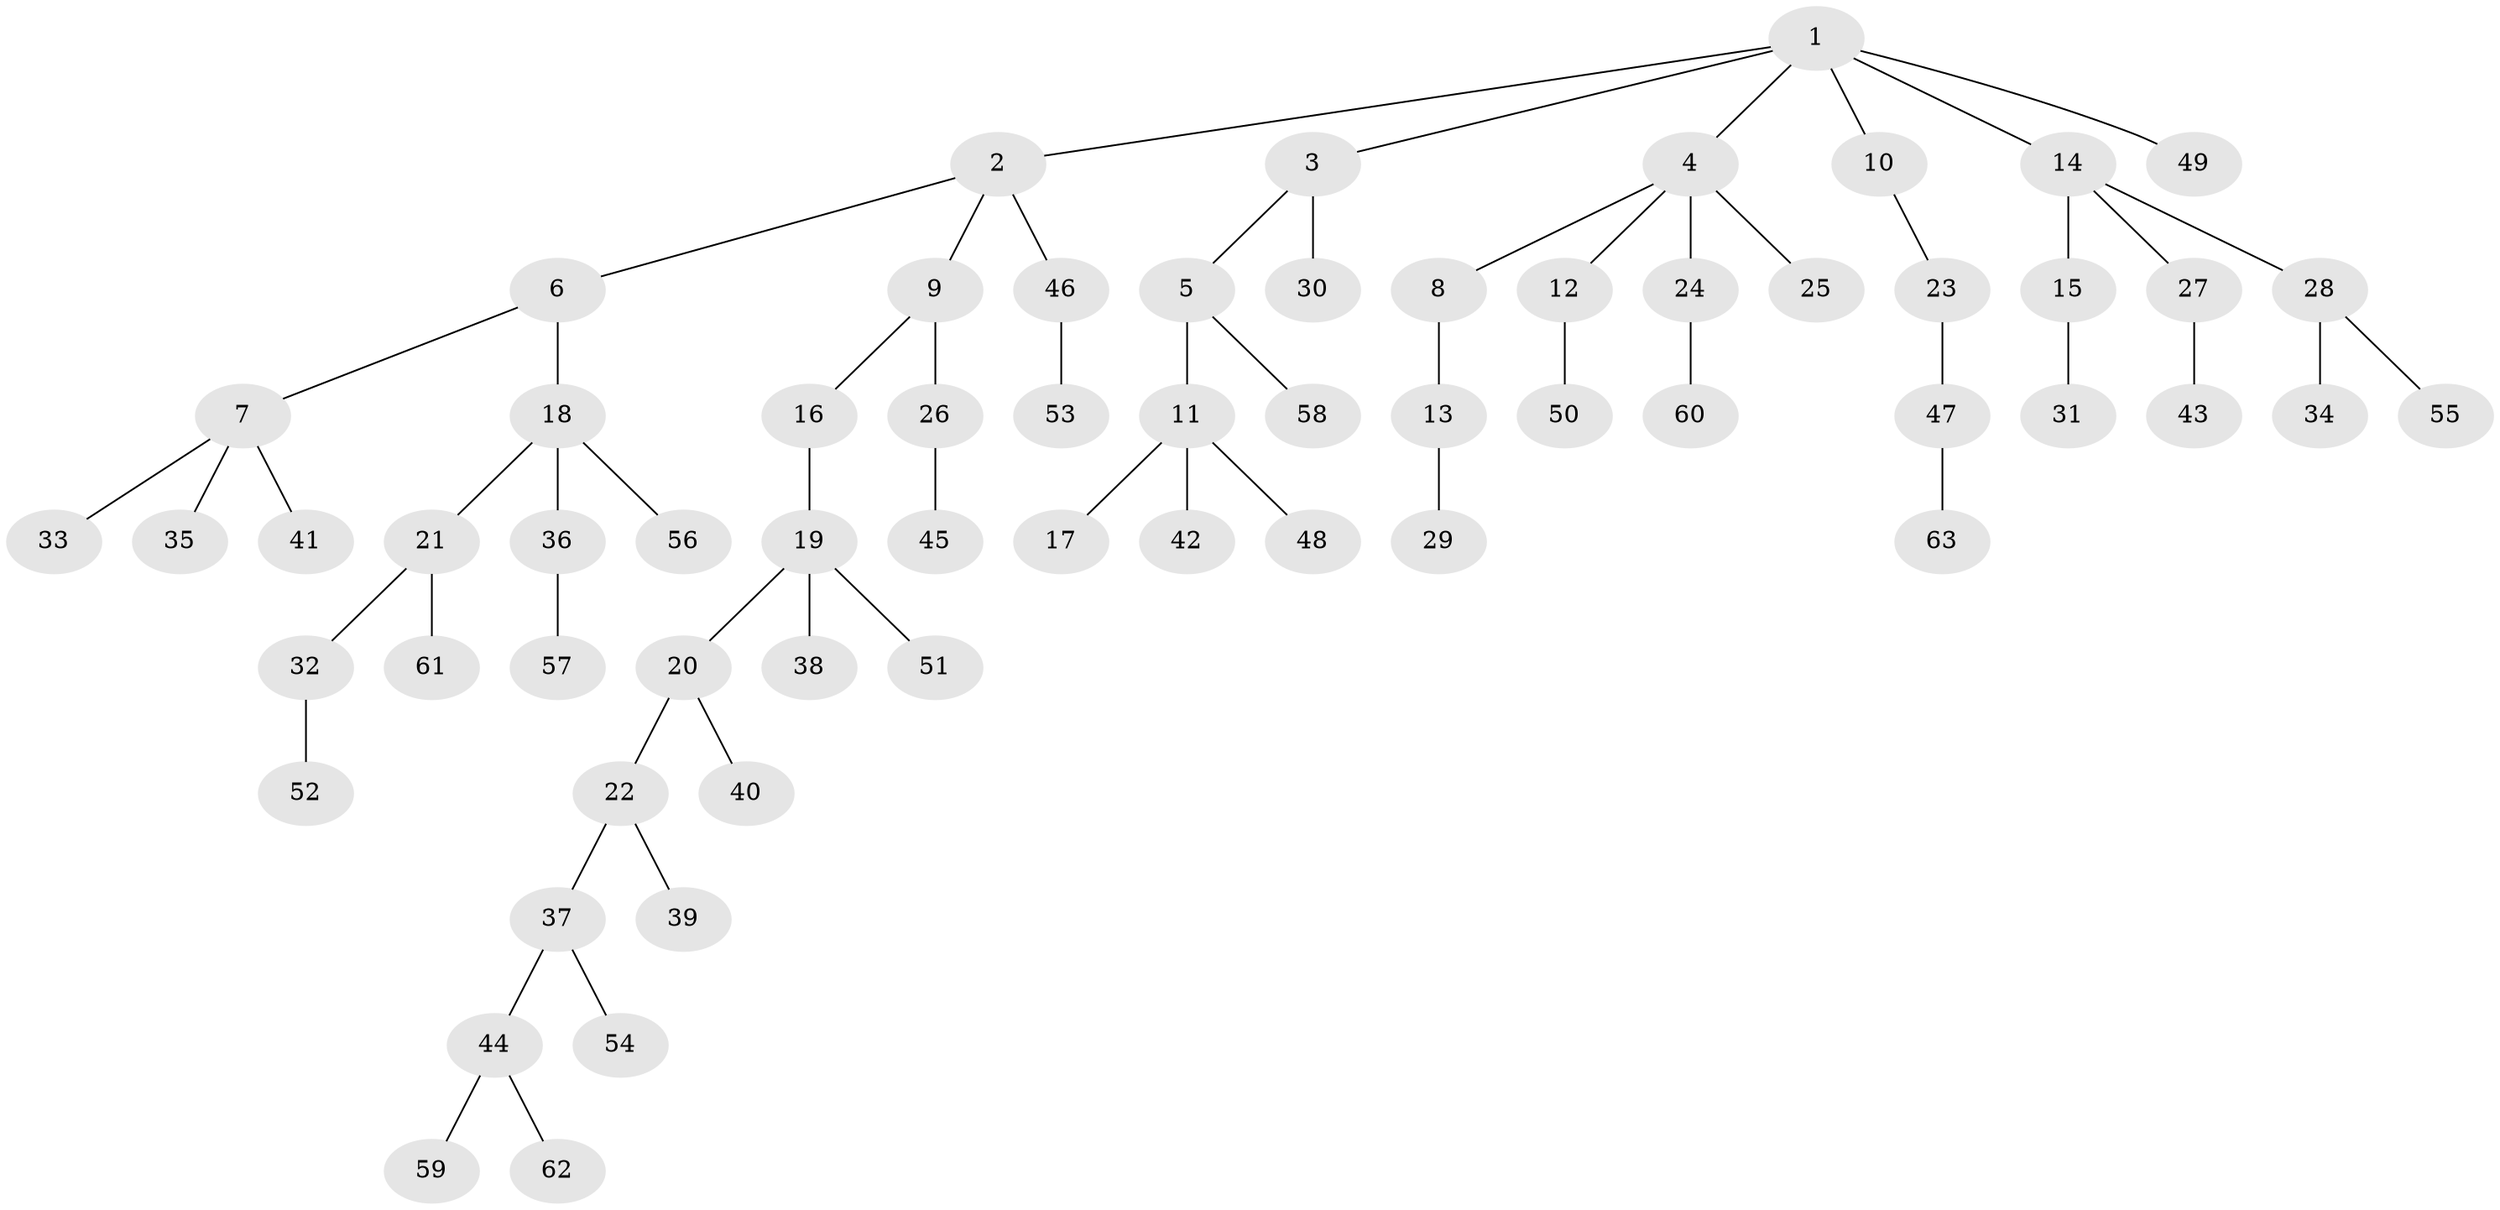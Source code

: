 // coarse degree distribution, {5: 0.0625, 3: 0.15625, 2: 0.28125, 1: 0.46875, 4: 0.03125}
// Generated by graph-tools (version 1.1) at 2025/37/03/04/25 23:37:30]
// undirected, 63 vertices, 62 edges
graph export_dot {
  node [color=gray90,style=filled];
  1;
  2;
  3;
  4;
  5;
  6;
  7;
  8;
  9;
  10;
  11;
  12;
  13;
  14;
  15;
  16;
  17;
  18;
  19;
  20;
  21;
  22;
  23;
  24;
  25;
  26;
  27;
  28;
  29;
  30;
  31;
  32;
  33;
  34;
  35;
  36;
  37;
  38;
  39;
  40;
  41;
  42;
  43;
  44;
  45;
  46;
  47;
  48;
  49;
  50;
  51;
  52;
  53;
  54;
  55;
  56;
  57;
  58;
  59;
  60;
  61;
  62;
  63;
  1 -- 2;
  1 -- 3;
  1 -- 4;
  1 -- 10;
  1 -- 14;
  1 -- 49;
  2 -- 6;
  2 -- 9;
  2 -- 46;
  3 -- 5;
  3 -- 30;
  4 -- 8;
  4 -- 12;
  4 -- 24;
  4 -- 25;
  5 -- 11;
  5 -- 58;
  6 -- 7;
  6 -- 18;
  7 -- 33;
  7 -- 35;
  7 -- 41;
  8 -- 13;
  9 -- 16;
  9 -- 26;
  10 -- 23;
  11 -- 17;
  11 -- 42;
  11 -- 48;
  12 -- 50;
  13 -- 29;
  14 -- 15;
  14 -- 27;
  14 -- 28;
  15 -- 31;
  16 -- 19;
  18 -- 21;
  18 -- 36;
  18 -- 56;
  19 -- 20;
  19 -- 38;
  19 -- 51;
  20 -- 22;
  20 -- 40;
  21 -- 32;
  21 -- 61;
  22 -- 37;
  22 -- 39;
  23 -- 47;
  24 -- 60;
  26 -- 45;
  27 -- 43;
  28 -- 34;
  28 -- 55;
  32 -- 52;
  36 -- 57;
  37 -- 44;
  37 -- 54;
  44 -- 59;
  44 -- 62;
  46 -- 53;
  47 -- 63;
}
